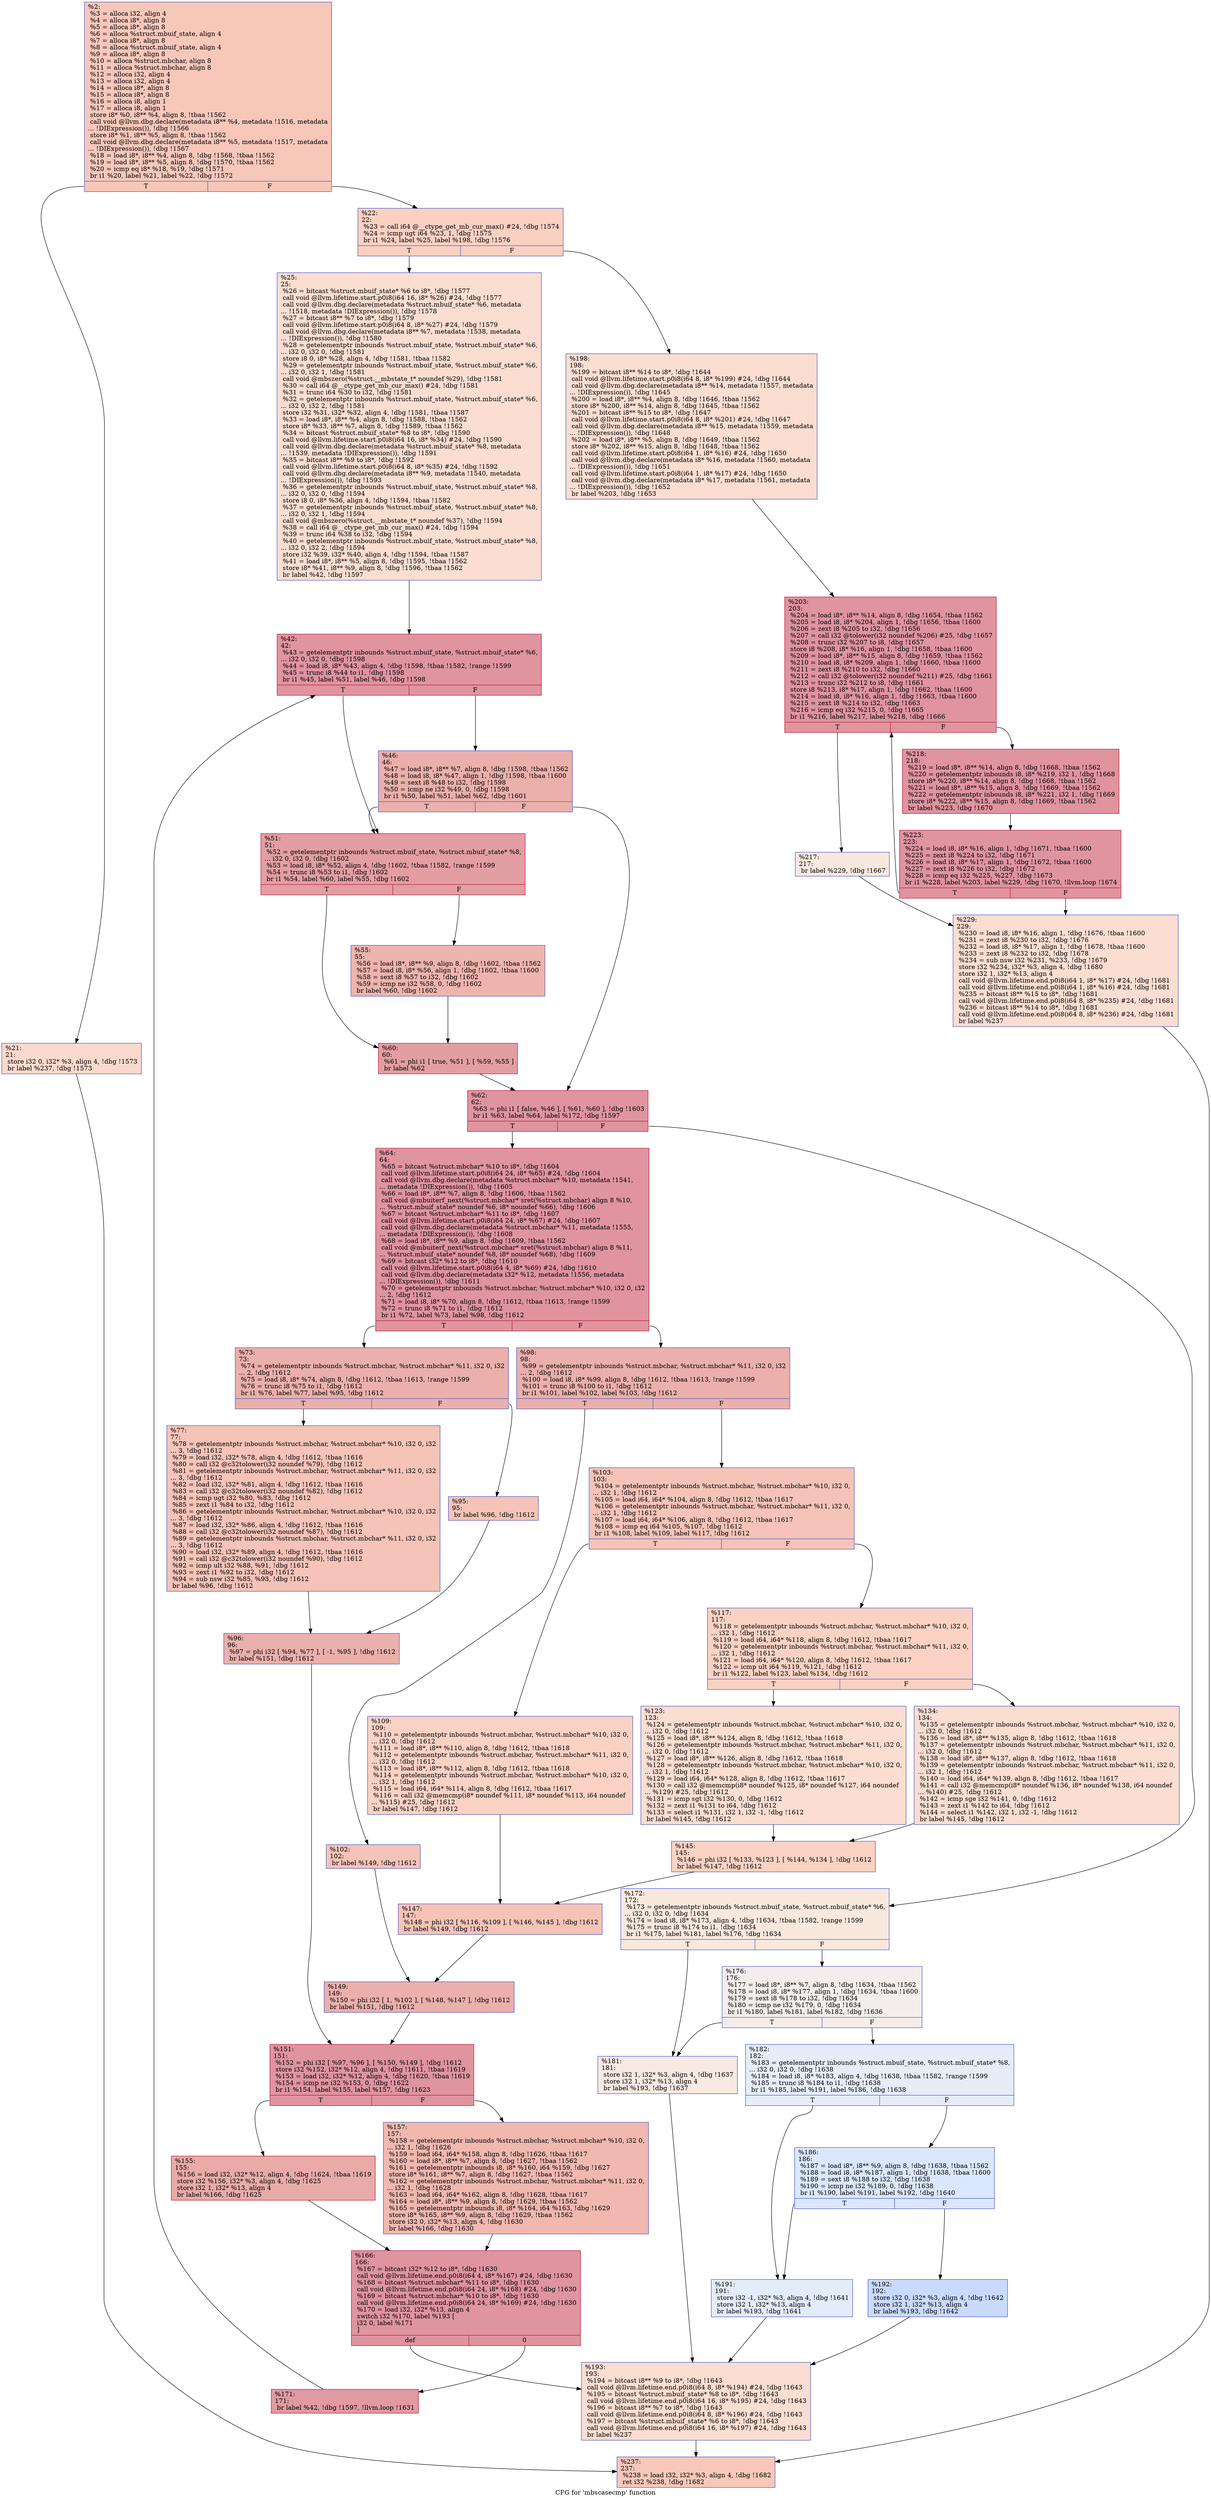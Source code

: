 digraph "CFG for 'mbscasecmp' function" {
	label="CFG for 'mbscasecmp' function";

	Node0x26e8310 [shape=record,color="#3d50c3ff", style=filled, fillcolor="#ec7f6370",label="{%2:\l  %3 = alloca i32, align 4\l  %4 = alloca i8*, align 8\l  %5 = alloca i8*, align 8\l  %6 = alloca %struct.mbuif_state, align 4\l  %7 = alloca i8*, align 8\l  %8 = alloca %struct.mbuif_state, align 4\l  %9 = alloca i8*, align 8\l  %10 = alloca %struct.mbchar, align 8\l  %11 = alloca %struct.mbchar, align 8\l  %12 = alloca i32, align 4\l  %13 = alloca i32, align 4\l  %14 = alloca i8*, align 8\l  %15 = alloca i8*, align 8\l  %16 = alloca i8, align 1\l  %17 = alloca i8, align 1\l  store i8* %0, i8** %4, align 8, !tbaa !1562\l  call void @llvm.dbg.declare(metadata i8** %4, metadata !1516, metadata\l... !DIExpression()), !dbg !1566\l  store i8* %1, i8** %5, align 8, !tbaa !1562\l  call void @llvm.dbg.declare(metadata i8** %5, metadata !1517, metadata\l... !DIExpression()), !dbg !1567\l  %18 = load i8*, i8** %4, align 8, !dbg !1568, !tbaa !1562\l  %19 = load i8*, i8** %5, align 8, !dbg !1570, !tbaa !1562\l  %20 = icmp eq i8* %18, %19, !dbg !1571\l  br i1 %20, label %21, label %22, !dbg !1572\l|{<s0>T|<s1>F}}"];
	Node0x26e8310:s0 -> Node0x26eba40;
	Node0x26e8310:s1 -> Node0x26eba90;
	Node0x26eba40 [shape=record,color="#3d50c3ff", style=filled, fillcolor="#f7ac8e70",label="{%21:\l21:                                               \l  store i32 0, i32* %3, align 4, !dbg !1573\l  br label %237, !dbg !1573\l}"];
	Node0x26eba40 -> Node0x26ec7b0;
	Node0x26eba90 [shape=record,color="#3d50c3ff", style=filled, fillcolor="#f3947570",label="{%22:\l22:                                               \l  %23 = call i64 @__ctype_get_mb_cur_max() #24, !dbg !1574\l  %24 = icmp ugt i64 %23, 1, !dbg !1575\l  br i1 %24, label %25, label %198, !dbg !1576\l|{<s0>T|<s1>F}}"];
	Node0x26eba90:s0 -> Node0x26ebae0;
	Node0x26eba90:s1 -> Node0x26ec5d0;
	Node0x26ebae0 [shape=record,color="#3d50c3ff", style=filled, fillcolor="#f7b39670",label="{%25:\l25:                                               \l  %26 = bitcast %struct.mbuif_state* %6 to i8*, !dbg !1577\l  call void @llvm.lifetime.start.p0i8(i64 16, i8* %26) #24, !dbg !1577\l  call void @llvm.dbg.declare(metadata %struct.mbuif_state* %6, metadata\l... !1518, metadata !DIExpression()), !dbg !1578\l  %27 = bitcast i8** %7 to i8*, !dbg !1579\l  call void @llvm.lifetime.start.p0i8(i64 8, i8* %27) #24, !dbg !1579\l  call void @llvm.dbg.declare(metadata i8** %7, metadata !1538, metadata\l... !DIExpression()), !dbg !1580\l  %28 = getelementptr inbounds %struct.mbuif_state, %struct.mbuif_state* %6,\l... i32 0, i32 0, !dbg !1581\l  store i8 0, i8* %28, align 4, !dbg !1581, !tbaa !1582\l  %29 = getelementptr inbounds %struct.mbuif_state, %struct.mbuif_state* %6,\l... i32 0, i32 1, !dbg !1581\l  call void @mbszero(%struct.__mbstate_t* noundef %29), !dbg !1581\l  %30 = call i64 @__ctype_get_mb_cur_max() #24, !dbg !1581\l  %31 = trunc i64 %30 to i32, !dbg !1581\l  %32 = getelementptr inbounds %struct.mbuif_state, %struct.mbuif_state* %6,\l... i32 0, i32 2, !dbg !1581\l  store i32 %31, i32* %32, align 4, !dbg !1581, !tbaa !1587\l  %33 = load i8*, i8** %4, align 8, !dbg !1588, !tbaa !1562\l  store i8* %33, i8** %7, align 8, !dbg !1589, !tbaa !1562\l  %34 = bitcast %struct.mbuif_state* %8 to i8*, !dbg !1590\l  call void @llvm.lifetime.start.p0i8(i64 16, i8* %34) #24, !dbg !1590\l  call void @llvm.dbg.declare(metadata %struct.mbuif_state* %8, metadata\l... !1539, metadata !DIExpression()), !dbg !1591\l  %35 = bitcast i8** %9 to i8*, !dbg !1592\l  call void @llvm.lifetime.start.p0i8(i64 8, i8* %35) #24, !dbg !1592\l  call void @llvm.dbg.declare(metadata i8** %9, metadata !1540, metadata\l... !DIExpression()), !dbg !1593\l  %36 = getelementptr inbounds %struct.mbuif_state, %struct.mbuif_state* %8,\l... i32 0, i32 0, !dbg !1594\l  store i8 0, i8* %36, align 4, !dbg !1594, !tbaa !1582\l  %37 = getelementptr inbounds %struct.mbuif_state, %struct.mbuif_state* %8,\l... i32 0, i32 1, !dbg !1594\l  call void @mbszero(%struct.__mbstate_t* noundef %37), !dbg !1594\l  %38 = call i64 @__ctype_get_mb_cur_max() #24, !dbg !1594\l  %39 = trunc i64 %38 to i32, !dbg !1594\l  %40 = getelementptr inbounds %struct.mbuif_state, %struct.mbuif_state* %8,\l... i32 0, i32 2, !dbg !1594\l  store i32 %39, i32* %40, align 4, !dbg !1594, !tbaa !1587\l  %41 = load i8*, i8** %5, align 8, !dbg !1595, !tbaa !1562\l  store i8* %41, i8** %9, align 8, !dbg !1596, !tbaa !1562\l  br label %42, !dbg !1597\l}"];
	Node0x26ebae0 -> Node0x26ebb30;
	Node0x26ebb30 [shape=record,color="#b70d28ff", style=filled, fillcolor="#b70d2870",label="{%42:\l42:                                               \l  %43 = getelementptr inbounds %struct.mbuif_state, %struct.mbuif_state* %6,\l... i32 0, i32 0, !dbg !1598\l  %44 = load i8, i8* %43, align 4, !dbg !1598, !tbaa !1582, !range !1599\l  %45 = trunc i8 %44 to i1, !dbg !1598\l  br i1 %45, label %51, label %46, !dbg !1598\l|{<s0>T|<s1>F}}"];
	Node0x26ebb30:s0 -> Node0x26ebbd0;
	Node0x26ebb30:s1 -> Node0x26ebb80;
	Node0x26ebb80 [shape=record,color="#3d50c3ff", style=filled, fillcolor="#d24b4070",label="{%46:\l46:                                               \l  %47 = load i8*, i8** %7, align 8, !dbg !1598, !tbaa !1562\l  %48 = load i8, i8* %47, align 1, !dbg !1598, !tbaa !1600\l  %49 = sext i8 %48 to i32, !dbg !1598\l  %50 = icmp ne i32 %49, 0, !dbg !1598\l  br i1 %50, label %51, label %62, !dbg !1601\l|{<s0>T|<s1>F}}"];
	Node0x26ebb80:s0 -> Node0x26ebbd0;
	Node0x26ebb80:s1 -> Node0x26ebcc0;
	Node0x26ebbd0 [shape=record,color="#b70d28ff", style=filled, fillcolor="#be242e70",label="{%51:\l51:                                               \l  %52 = getelementptr inbounds %struct.mbuif_state, %struct.mbuif_state* %8,\l... i32 0, i32 0, !dbg !1602\l  %53 = load i8, i8* %52, align 4, !dbg !1602, !tbaa !1582, !range !1599\l  %54 = trunc i8 %53 to i1, !dbg !1602\l  br i1 %54, label %60, label %55, !dbg !1602\l|{<s0>T|<s1>F}}"];
	Node0x26ebbd0:s0 -> Node0x26ebc70;
	Node0x26ebbd0:s1 -> Node0x26ebc20;
	Node0x26ebc20 [shape=record,color="#3d50c3ff", style=filled, fillcolor="#d8564670",label="{%55:\l55:                                               \l  %56 = load i8*, i8** %9, align 8, !dbg !1602, !tbaa !1562\l  %57 = load i8, i8* %56, align 1, !dbg !1602, !tbaa !1600\l  %58 = sext i8 %57 to i32, !dbg !1602\l  %59 = icmp ne i32 %58, 0, !dbg !1602\l  br label %60, !dbg !1602\l}"];
	Node0x26ebc20 -> Node0x26ebc70;
	Node0x26ebc70 [shape=record,color="#b70d28ff", style=filled, fillcolor="#be242e70",label="{%60:\l60:                                               \l  %61 = phi i1 [ true, %51 ], [ %59, %55 ]\l  br label %62\l}"];
	Node0x26ebc70 -> Node0x26ebcc0;
	Node0x26ebcc0 [shape=record,color="#b70d28ff", style=filled, fillcolor="#b70d2870",label="{%62:\l62:                                               \l  %63 = phi i1 [ false, %46 ], [ %61, %60 ], !dbg !1603\l  br i1 %63, label %64, label %172, !dbg !1597\l|{<s0>T|<s1>F}}"];
	Node0x26ebcc0:s0 -> Node0x26ebd10;
	Node0x26ebcc0:s1 -> Node0x26ec350;
	Node0x26ebd10 [shape=record,color="#b70d28ff", style=filled, fillcolor="#b70d2870",label="{%64:\l64:                                               \l  %65 = bitcast %struct.mbchar* %10 to i8*, !dbg !1604\l  call void @llvm.lifetime.start.p0i8(i64 24, i8* %65) #24, !dbg !1604\l  call void @llvm.dbg.declare(metadata %struct.mbchar* %10, metadata !1541,\l... metadata !DIExpression()), !dbg !1605\l  %66 = load i8*, i8** %7, align 8, !dbg !1606, !tbaa !1562\l  call void @mbuiterf_next(%struct.mbchar* sret(%struct.mbchar) align 8 %10,\l... %struct.mbuif_state* noundef %6, i8* noundef %66), !dbg !1606\l  %67 = bitcast %struct.mbchar* %11 to i8*, !dbg !1607\l  call void @llvm.lifetime.start.p0i8(i64 24, i8* %67) #24, !dbg !1607\l  call void @llvm.dbg.declare(metadata %struct.mbchar* %11, metadata !1555,\l... metadata !DIExpression()), !dbg !1608\l  %68 = load i8*, i8** %9, align 8, !dbg !1609, !tbaa !1562\l  call void @mbuiterf_next(%struct.mbchar* sret(%struct.mbchar) align 8 %11,\l... %struct.mbuif_state* noundef %8, i8* noundef %68), !dbg !1609\l  %69 = bitcast i32* %12 to i8*, !dbg !1610\l  call void @llvm.lifetime.start.p0i8(i64 4, i8* %69) #24, !dbg !1610\l  call void @llvm.dbg.declare(metadata i32* %12, metadata !1556, metadata\l... !DIExpression()), !dbg !1611\l  %70 = getelementptr inbounds %struct.mbchar, %struct.mbchar* %10, i32 0, i32\l... 2, !dbg !1612\l  %71 = load i8, i8* %70, align 8, !dbg !1612, !tbaa !1613, !range !1599\l  %72 = trunc i8 %71 to i1, !dbg !1612\l  br i1 %72, label %73, label %98, !dbg !1612\l|{<s0>T|<s1>F}}"];
	Node0x26ebd10:s0 -> Node0x26ebd60;
	Node0x26ebd10:s1 -> Node0x26ebea0;
	Node0x26ebd60 [shape=record,color="#3d50c3ff", style=filled, fillcolor="#d24b4070",label="{%73:\l73:                                               \l  %74 = getelementptr inbounds %struct.mbchar, %struct.mbchar* %11, i32 0, i32\l... 2, !dbg !1612\l  %75 = load i8, i8* %74, align 8, !dbg !1612, !tbaa !1613, !range !1599\l  %76 = trunc i8 %75 to i1, !dbg !1612\l  br i1 %76, label %77, label %95, !dbg !1612\l|{<s0>T|<s1>F}}"];
	Node0x26ebd60:s0 -> Node0x26ebdb0;
	Node0x26ebd60:s1 -> Node0x26ebe00;
	Node0x26ebdb0 [shape=record,color="#3d50c3ff", style=filled, fillcolor="#e8765c70",label="{%77:\l77:                                               \l  %78 = getelementptr inbounds %struct.mbchar, %struct.mbchar* %10, i32 0, i32\l... 3, !dbg !1612\l  %79 = load i32, i32* %78, align 4, !dbg !1612, !tbaa !1616\l  %80 = call i32 @c32tolower(i32 noundef %79), !dbg !1612\l  %81 = getelementptr inbounds %struct.mbchar, %struct.mbchar* %11, i32 0, i32\l... 3, !dbg !1612\l  %82 = load i32, i32* %81, align 4, !dbg !1612, !tbaa !1616\l  %83 = call i32 @c32tolower(i32 noundef %82), !dbg !1612\l  %84 = icmp ugt i32 %80, %83, !dbg !1612\l  %85 = zext i1 %84 to i32, !dbg !1612\l  %86 = getelementptr inbounds %struct.mbchar, %struct.mbchar* %10, i32 0, i32\l... 3, !dbg !1612\l  %87 = load i32, i32* %86, align 4, !dbg !1612, !tbaa !1616\l  %88 = call i32 @c32tolower(i32 noundef %87), !dbg !1612\l  %89 = getelementptr inbounds %struct.mbchar, %struct.mbchar* %11, i32 0, i32\l... 3, !dbg !1612\l  %90 = load i32, i32* %89, align 4, !dbg !1612, !tbaa !1616\l  %91 = call i32 @c32tolower(i32 noundef %90), !dbg !1612\l  %92 = icmp ult i32 %88, %91, !dbg !1612\l  %93 = zext i1 %92 to i32, !dbg !1612\l  %94 = sub nsw i32 %85, %93, !dbg !1612\l  br label %96, !dbg !1612\l}"];
	Node0x26ebdb0 -> Node0x26ebe50;
	Node0x26ebe00 [shape=record,color="#3d50c3ff", style=filled, fillcolor="#e8765c70",label="{%95:\l95:                                               \l  br label %96, !dbg !1612\l}"];
	Node0x26ebe00 -> Node0x26ebe50;
	Node0x26ebe50 [shape=record,color="#3d50c3ff", style=filled, fillcolor="#d24b4070",label="{%96:\l96:                                               \l  %97 = phi i32 [ %94, %77 ], [ -1, %95 ], !dbg !1612\l  br label %151, !dbg !1612\l}"];
	Node0x26ebe50 -> Node0x26ec1c0;
	Node0x26ebea0 [shape=record,color="#3d50c3ff", style=filled, fillcolor="#d24b4070",label="{%98:\l98:                                               \l  %99 = getelementptr inbounds %struct.mbchar, %struct.mbchar* %11, i32 0, i32\l... 2, !dbg !1612\l  %100 = load i8, i8* %99, align 8, !dbg !1612, !tbaa !1613, !range !1599\l  %101 = trunc i8 %100 to i1, !dbg !1612\l  br i1 %101, label %102, label %103, !dbg !1612\l|{<s0>T|<s1>F}}"];
	Node0x26ebea0:s0 -> Node0x26ebef0;
	Node0x26ebea0:s1 -> Node0x26ebf40;
	Node0x26ebef0 [shape=record,color="#3d50c3ff", style=filled, fillcolor="#e8765c70",label="{%102:\l102:                                              \l  br label %149, !dbg !1612\l}"];
	Node0x26ebef0 -> Node0x26ec170;
	Node0x26ebf40 [shape=record,color="#3d50c3ff", style=filled, fillcolor="#e8765c70",label="{%103:\l103:                                              \l  %104 = getelementptr inbounds %struct.mbchar, %struct.mbchar* %10, i32 0,\l... i32 1, !dbg !1612\l  %105 = load i64, i64* %104, align 8, !dbg !1612, !tbaa !1617\l  %106 = getelementptr inbounds %struct.mbchar, %struct.mbchar* %11, i32 0,\l... i32 1, !dbg !1612\l  %107 = load i64, i64* %106, align 8, !dbg !1612, !tbaa !1617\l  %108 = icmp eq i64 %105, %107, !dbg !1612\l  br i1 %108, label %109, label %117, !dbg !1612\l|{<s0>T|<s1>F}}"];
	Node0x26ebf40:s0 -> Node0x26ebf90;
	Node0x26ebf40:s1 -> Node0x26ebfe0;
	Node0x26ebf90 [shape=record,color="#3d50c3ff", style=filled, fillcolor="#f4987a70",label="{%109:\l109:                                              \l  %110 = getelementptr inbounds %struct.mbchar, %struct.mbchar* %10, i32 0,\l... i32 0, !dbg !1612\l  %111 = load i8*, i8** %110, align 8, !dbg !1612, !tbaa !1618\l  %112 = getelementptr inbounds %struct.mbchar, %struct.mbchar* %11, i32 0,\l... i32 0, !dbg !1612\l  %113 = load i8*, i8** %112, align 8, !dbg !1612, !tbaa !1618\l  %114 = getelementptr inbounds %struct.mbchar, %struct.mbchar* %10, i32 0,\l... i32 1, !dbg !1612\l  %115 = load i64, i64* %114, align 8, !dbg !1612, !tbaa !1617\l  %116 = call i32 @memcmp(i8* noundef %111, i8* noundef %113, i64 noundef\l... %115) #25, !dbg !1612\l  br label %147, !dbg !1612\l}"];
	Node0x26ebf90 -> Node0x26ec120;
	Node0x26ebfe0 [shape=record,color="#3d50c3ff", style=filled, fillcolor="#f4987a70",label="{%117:\l117:                                              \l  %118 = getelementptr inbounds %struct.mbchar, %struct.mbchar* %10, i32 0,\l... i32 1, !dbg !1612\l  %119 = load i64, i64* %118, align 8, !dbg !1612, !tbaa !1617\l  %120 = getelementptr inbounds %struct.mbchar, %struct.mbchar* %11, i32 0,\l... i32 1, !dbg !1612\l  %121 = load i64, i64* %120, align 8, !dbg !1612, !tbaa !1617\l  %122 = icmp ult i64 %119, %121, !dbg !1612\l  br i1 %122, label %123, label %134, !dbg !1612\l|{<s0>T|<s1>F}}"];
	Node0x26ebfe0:s0 -> Node0x26ec030;
	Node0x26ebfe0:s1 -> Node0x26ec080;
	Node0x26ec030 [shape=record,color="#3d50c3ff", style=filled, fillcolor="#f7b39670",label="{%123:\l123:                                              \l  %124 = getelementptr inbounds %struct.mbchar, %struct.mbchar* %10, i32 0,\l... i32 0, !dbg !1612\l  %125 = load i8*, i8** %124, align 8, !dbg !1612, !tbaa !1618\l  %126 = getelementptr inbounds %struct.mbchar, %struct.mbchar* %11, i32 0,\l... i32 0, !dbg !1612\l  %127 = load i8*, i8** %126, align 8, !dbg !1612, !tbaa !1618\l  %128 = getelementptr inbounds %struct.mbchar, %struct.mbchar* %10, i32 0,\l... i32 1, !dbg !1612\l  %129 = load i64, i64* %128, align 8, !dbg !1612, !tbaa !1617\l  %130 = call i32 @memcmp(i8* noundef %125, i8* noundef %127, i64 noundef\l... %129) #25, !dbg !1612\l  %131 = icmp sgt i32 %130, 0, !dbg !1612\l  %132 = zext i1 %131 to i64, !dbg !1612\l  %133 = select i1 %131, i32 1, i32 -1, !dbg !1612\l  br label %145, !dbg !1612\l}"];
	Node0x26ec030 -> Node0x26ec0d0;
	Node0x26ec080 [shape=record,color="#3d50c3ff", style=filled, fillcolor="#f7b39670",label="{%134:\l134:                                              \l  %135 = getelementptr inbounds %struct.mbchar, %struct.mbchar* %10, i32 0,\l... i32 0, !dbg !1612\l  %136 = load i8*, i8** %135, align 8, !dbg !1612, !tbaa !1618\l  %137 = getelementptr inbounds %struct.mbchar, %struct.mbchar* %11, i32 0,\l... i32 0, !dbg !1612\l  %138 = load i8*, i8** %137, align 8, !dbg !1612, !tbaa !1618\l  %139 = getelementptr inbounds %struct.mbchar, %struct.mbchar* %11, i32 0,\l... i32 1, !dbg !1612\l  %140 = load i64, i64* %139, align 8, !dbg !1612, !tbaa !1617\l  %141 = call i32 @memcmp(i8* noundef %136, i8* noundef %138, i64 noundef\l... %140) #25, !dbg !1612\l  %142 = icmp sge i32 %141, 0, !dbg !1612\l  %143 = zext i1 %142 to i64, !dbg !1612\l  %144 = select i1 %142, i32 1, i32 -1, !dbg !1612\l  br label %145, !dbg !1612\l}"];
	Node0x26ec080 -> Node0x26ec0d0;
	Node0x26ec0d0 [shape=record,color="#3d50c3ff", style=filled, fillcolor="#f4987a70",label="{%145:\l145:                                              \l  %146 = phi i32 [ %133, %123 ], [ %144, %134 ], !dbg !1612\l  br label %147, !dbg !1612\l}"];
	Node0x26ec0d0 -> Node0x26ec120;
	Node0x26ec120 [shape=record,color="#3d50c3ff", style=filled, fillcolor="#e8765c70",label="{%147:\l147:                                              \l  %148 = phi i32 [ %116, %109 ], [ %146, %145 ], !dbg !1612\l  br label %149, !dbg !1612\l}"];
	Node0x26ec120 -> Node0x26ec170;
	Node0x26ec170 [shape=record,color="#3d50c3ff", style=filled, fillcolor="#d24b4070",label="{%149:\l149:                                              \l  %150 = phi i32 [ 1, %102 ], [ %148, %147 ], !dbg !1612\l  br label %151, !dbg !1612\l}"];
	Node0x26ec170 -> Node0x26ec1c0;
	Node0x26ec1c0 [shape=record,color="#b70d28ff", style=filled, fillcolor="#b70d2870",label="{%151:\l151:                                              \l  %152 = phi i32 [ %97, %96 ], [ %150, %149 ], !dbg !1612\l  store i32 %152, i32* %12, align 4, !dbg !1611, !tbaa !1619\l  %153 = load i32, i32* %12, align 4, !dbg !1620, !tbaa !1619\l  %154 = icmp ne i32 %153, 0, !dbg !1622\l  br i1 %154, label %155, label %157, !dbg !1623\l|{<s0>T|<s1>F}}"];
	Node0x26ec1c0:s0 -> Node0x26ec210;
	Node0x26ec1c0:s1 -> Node0x26ec260;
	Node0x26ec210 [shape=record,color="#b70d28ff", style=filled, fillcolor="#cc403a70",label="{%155:\l155:                                              \l  %156 = load i32, i32* %12, align 4, !dbg !1624, !tbaa !1619\l  store i32 %156, i32* %3, align 4, !dbg !1625\l  store i32 1, i32* %13, align 4\l  br label %166, !dbg !1625\l}"];
	Node0x26ec210 -> Node0x26ec2b0;
	Node0x26ec260 [shape=record,color="#3d50c3ff", style=filled, fillcolor="#dc5d4a70",label="{%157:\l157:                                              \l  %158 = getelementptr inbounds %struct.mbchar, %struct.mbchar* %10, i32 0,\l... i32 1, !dbg !1626\l  %159 = load i64, i64* %158, align 8, !dbg !1626, !tbaa !1617\l  %160 = load i8*, i8** %7, align 8, !dbg !1627, !tbaa !1562\l  %161 = getelementptr inbounds i8, i8* %160, i64 %159, !dbg !1627\l  store i8* %161, i8** %7, align 8, !dbg !1627, !tbaa !1562\l  %162 = getelementptr inbounds %struct.mbchar, %struct.mbchar* %11, i32 0,\l... i32 1, !dbg !1628\l  %163 = load i64, i64* %162, align 8, !dbg !1628, !tbaa !1617\l  %164 = load i8*, i8** %9, align 8, !dbg !1629, !tbaa !1562\l  %165 = getelementptr inbounds i8, i8* %164, i64 %163, !dbg !1629\l  store i8* %165, i8** %9, align 8, !dbg !1629, !tbaa !1562\l  store i32 0, i32* %13, align 4, !dbg !1630\l  br label %166, !dbg !1630\l}"];
	Node0x26ec260 -> Node0x26ec2b0;
	Node0x26ec2b0 [shape=record,color="#b70d28ff", style=filled, fillcolor="#b70d2870",label="{%166:\l166:                                              \l  %167 = bitcast i32* %12 to i8*, !dbg !1630\l  call void @llvm.lifetime.end.p0i8(i64 4, i8* %167) #24, !dbg !1630\l  %168 = bitcast %struct.mbchar* %11 to i8*, !dbg !1630\l  call void @llvm.lifetime.end.p0i8(i64 24, i8* %168) #24, !dbg !1630\l  %169 = bitcast %struct.mbchar* %10 to i8*, !dbg !1630\l  call void @llvm.lifetime.end.p0i8(i64 24, i8* %169) #24, !dbg !1630\l  %170 = load i32, i32* %13, align 4\l  switch i32 %170, label %193 [\l    i32 0, label %171\l  ]\l|{<s0>def|<s1>0}}"];
	Node0x26ec2b0:s0 -> Node0x26ec580;
	Node0x26ec2b0:s1 -> Node0x26ec300;
	Node0x26ec300 [shape=record,color="#b70d28ff", style=filled, fillcolor="#bb1b2c70",label="{%171:\l171:                                              \l  br label %42, !dbg !1597, !llvm.loop !1631\l}"];
	Node0x26ec300 -> Node0x26ebb30;
	Node0x26ec350 [shape=record,color="#3d50c3ff", style=filled, fillcolor="#f2cab570",label="{%172:\l172:                                              \l  %173 = getelementptr inbounds %struct.mbuif_state, %struct.mbuif_state* %6,\l... i32 0, i32 0, !dbg !1634\l  %174 = load i8, i8* %173, align 4, !dbg !1634, !tbaa !1582, !range !1599\l  %175 = trunc i8 %174 to i1, !dbg !1634\l  br i1 %175, label %181, label %176, !dbg !1634\l|{<s0>T|<s1>F}}"];
	Node0x26ec350:s0 -> Node0x26ec3f0;
	Node0x26ec350:s1 -> Node0x26ec3a0;
	Node0x26ec3a0 [shape=record,color="#3d50c3ff", style=filled, fillcolor="#e5d8d170",label="{%176:\l176:                                              \l  %177 = load i8*, i8** %7, align 8, !dbg !1634, !tbaa !1562\l  %178 = load i8, i8* %177, align 1, !dbg !1634, !tbaa !1600\l  %179 = sext i8 %178 to i32, !dbg !1634\l  %180 = icmp ne i32 %179, 0, !dbg !1634\l  br i1 %180, label %181, label %182, !dbg !1636\l|{<s0>T|<s1>F}}"];
	Node0x26ec3a0:s0 -> Node0x26ec3f0;
	Node0x26ec3a0:s1 -> Node0x26ec440;
	Node0x26ec3f0 [shape=record,color="#3d50c3ff", style=filled, fillcolor="#efcebd70",label="{%181:\l181:                                              \l  store i32 1, i32* %3, align 4, !dbg !1637\l  store i32 1, i32* %13, align 4\l  br label %193, !dbg !1637\l}"];
	Node0x26ec3f0 -> Node0x26ec580;
	Node0x26ec440 [shape=record,color="#3d50c3ff", style=filled, fillcolor="#c7d7f070",label="{%182:\l182:                                              \l  %183 = getelementptr inbounds %struct.mbuif_state, %struct.mbuif_state* %8,\l... i32 0, i32 0, !dbg !1638\l  %184 = load i8, i8* %183, align 4, !dbg !1638, !tbaa !1582, !range !1599\l  %185 = trunc i8 %184 to i1, !dbg !1638\l  br i1 %185, label %191, label %186, !dbg !1638\l|{<s0>T|<s1>F}}"];
	Node0x26ec440:s0 -> Node0x26ec4e0;
	Node0x26ec440:s1 -> Node0x26ec490;
	Node0x26ec490 [shape=record,color="#3d50c3ff", style=filled, fillcolor="#aec9fc70",label="{%186:\l186:                                              \l  %187 = load i8*, i8** %9, align 8, !dbg !1638, !tbaa !1562\l  %188 = load i8, i8* %187, align 1, !dbg !1638, !tbaa !1600\l  %189 = sext i8 %188 to i32, !dbg !1638\l  %190 = icmp ne i32 %189, 0, !dbg !1638\l  br i1 %190, label %191, label %192, !dbg !1640\l|{<s0>T|<s1>F}}"];
	Node0x26ec490:s0 -> Node0x26ec4e0;
	Node0x26ec490:s1 -> Node0x26ec530;
	Node0x26ec4e0 [shape=record,color="#3d50c3ff", style=filled, fillcolor="#bfd3f670",label="{%191:\l191:                                              \l  store i32 -1, i32* %3, align 4, !dbg !1641\l  store i32 1, i32* %13, align 4\l  br label %193, !dbg !1641\l}"];
	Node0x26ec4e0 -> Node0x26ec580;
	Node0x26ec530 [shape=record,color="#3d50c3ff", style=filled, fillcolor="#88abfd70",label="{%192:\l192:                                              \l  store i32 0, i32* %3, align 4, !dbg !1642\l  store i32 1, i32* %13, align 4\l  br label %193, !dbg !1642\l}"];
	Node0x26ec530 -> Node0x26ec580;
	Node0x26ec580 [shape=record,color="#3d50c3ff", style=filled, fillcolor="#f7b39670",label="{%193:\l193:                                              \l  %194 = bitcast i8** %9 to i8*, !dbg !1643\l  call void @llvm.lifetime.end.p0i8(i64 8, i8* %194) #24, !dbg !1643\l  %195 = bitcast %struct.mbuif_state* %8 to i8*, !dbg !1643\l  call void @llvm.lifetime.end.p0i8(i64 16, i8* %195) #24, !dbg !1643\l  %196 = bitcast i8** %7 to i8*, !dbg !1643\l  call void @llvm.lifetime.end.p0i8(i64 8, i8* %196) #24, !dbg !1643\l  %197 = bitcast %struct.mbuif_state* %6 to i8*, !dbg !1643\l  call void @llvm.lifetime.end.p0i8(i64 16, i8* %197) #24, !dbg !1643\l  br label %237\l}"];
	Node0x26ec580 -> Node0x26ec7b0;
	Node0x26ec5d0 [shape=record,color="#3d50c3ff", style=filled, fillcolor="#f7b39670",label="{%198:\l198:                                              \l  %199 = bitcast i8** %14 to i8*, !dbg !1644\l  call void @llvm.lifetime.start.p0i8(i64 8, i8* %199) #24, !dbg !1644\l  call void @llvm.dbg.declare(metadata i8** %14, metadata !1557, metadata\l... !DIExpression()), !dbg !1645\l  %200 = load i8*, i8** %4, align 8, !dbg !1646, !tbaa !1562\l  store i8* %200, i8** %14, align 8, !dbg !1645, !tbaa !1562\l  %201 = bitcast i8** %15 to i8*, !dbg !1647\l  call void @llvm.lifetime.start.p0i8(i64 8, i8* %201) #24, !dbg !1647\l  call void @llvm.dbg.declare(metadata i8** %15, metadata !1559, metadata\l... !DIExpression()), !dbg !1648\l  %202 = load i8*, i8** %5, align 8, !dbg !1649, !tbaa !1562\l  store i8* %202, i8** %15, align 8, !dbg !1648, !tbaa !1562\l  call void @llvm.lifetime.start.p0i8(i64 1, i8* %16) #24, !dbg !1650\l  call void @llvm.dbg.declare(metadata i8* %16, metadata !1560, metadata\l... !DIExpression()), !dbg !1651\l  call void @llvm.lifetime.start.p0i8(i64 1, i8* %17) #24, !dbg !1650\l  call void @llvm.dbg.declare(metadata i8* %17, metadata !1561, metadata\l... !DIExpression()), !dbg !1652\l  br label %203, !dbg !1653\l}"];
	Node0x26ec5d0 -> Node0x26ec620;
	Node0x26ec620 [shape=record,color="#b70d28ff", style=filled, fillcolor="#b70d2870",label="{%203:\l203:                                              \l  %204 = load i8*, i8** %14, align 8, !dbg !1654, !tbaa !1562\l  %205 = load i8, i8* %204, align 1, !dbg !1656, !tbaa !1600\l  %206 = zext i8 %205 to i32, !dbg !1656\l  %207 = call i32 @tolower(i32 noundef %206) #25, !dbg !1657\l  %208 = trunc i32 %207 to i8, !dbg !1657\l  store i8 %208, i8* %16, align 1, !dbg !1658, !tbaa !1600\l  %209 = load i8*, i8** %15, align 8, !dbg !1659, !tbaa !1562\l  %210 = load i8, i8* %209, align 1, !dbg !1660, !tbaa !1600\l  %211 = zext i8 %210 to i32, !dbg !1660\l  %212 = call i32 @tolower(i32 noundef %211) #25, !dbg !1661\l  %213 = trunc i32 %212 to i8, !dbg !1661\l  store i8 %213, i8* %17, align 1, !dbg !1662, !tbaa !1600\l  %214 = load i8, i8* %16, align 1, !dbg !1663, !tbaa !1600\l  %215 = zext i8 %214 to i32, !dbg !1663\l  %216 = icmp eq i32 %215, 0, !dbg !1665\l  br i1 %216, label %217, label %218, !dbg !1666\l|{<s0>T|<s1>F}}"];
	Node0x26ec620:s0 -> Node0x26ec670;
	Node0x26ec620:s1 -> Node0x26ec6c0;
	Node0x26ec670 [shape=record,color="#3d50c3ff", style=filled, fillcolor="#f2cab570",label="{%217:\l217:                                              \l  br label %229, !dbg !1667\l}"];
	Node0x26ec670 -> Node0x26ec760;
	Node0x26ec6c0 [shape=record,color="#b70d28ff", style=filled, fillcolor="#b70d2870",label="{%218:\l218:                                              \l  %219 = load i8*, i8** %14, align 8, !dbg !1668, !tbaa !1562\l  %220 = getelementptr inbounds i8, i8* %219, i32 1, !dbg !1668\l  store i8* %220, i8** %14, align 8, !dbg !1668, !tbaa !1562\l  %221 = load i8*, i8** %15, align 8, !dbg !1669, !tbaa !1562\l  %222 = getelementptr inbounds i8, i8* %221, i32 1, !dbg !1669\l  store i8* %222, i8** %15, align 8, !dbg !1669, !tbaa !1562\l  br label %223, !dbg !1670\l}"];
	Node0x26ec6c0 -> Node0x26ec710;
	Node0x26ec710 [shape=record,color="#b70d28ff", style=filled, fillcolor="#b70d2870",label="{%223:\l223:                                              \l  %224 = load i8, i8* %16, align 1, !dbg !1671, !tbaa !1600\l  %225 = zext i8 %224 to i32, !dbg !1671\l  %226 = load i8, i8* %17, align 1, !dbg !1672, !tbaa !1600\l  %227 = zext i8 %226 to i32, !dbg !1672\l  %228 = icmp eq i32 %225, %227, !dbg !1673\l  br i1 %228, label %203, label %229, !dbg !1670, !llvm.loop !1674\l|{<s0>T|<s1>F}}"];
	Node0x26ec710:s0 -> Node0x26ec620;
	Node0x26ec710:s1 -> Node0x26ec760;
	Node0x26ec760 [shape=record,color="#3d50c3ff", style=filled, fillcolor="#f7b39670",label="{%229:\l229:                                              \l  %230 = load i8, i8* %16, align 1, !dbg !1676, !tbaa !1600\l  %231 = zext i8 %230 to i32, !dbg !1676\l  %232 = load i8, i8* %17, align 1, !dbg !1678, !tbaa !1600\l  %233 = zext i8 %232 to i32, !dbg !1678\l  %234 = sub nsw i32 %231, %233, !dbg !1679\l  store i32 %234, i32* %3, align 4, !dbg !1680\l  store i32 1, i32* %13, align 4\l  call void @llvm.lifetime.end.p0i8(i64 1, i8* %17) #24, !dbg !1681\l  call void @llvm.lifetime.end.p0i8(i64 1, i8* %16) #24, !dbg !1681\l  %235 = bitcast i8** %15 to i8*, !dbg !1681\l  call void @llvm.lifetime.end.p0i8(i64 8, i8* %235) #24, !dbg !1681\l  %236 = bitcast i8** %14 to i8*, !dbg !1681\l  call void @llvm.lifetime.end.p0i8(i64 8, i8* %236) #24, !dbg !1681\l  br label %237\l}"];
	Node0x26ec760 -> Node0x26ec7b0;
	Node0x26ec7b0 [shape=record,color="#3d50c3ff", style=filled, fillcolor="#ec7f6370",label="{%237:\l237:                                              \l  %238 = load i32, i32* %3, align 4, !dbg !1682\l  ret i32 %238, !dbg !1682\l}"];
}
